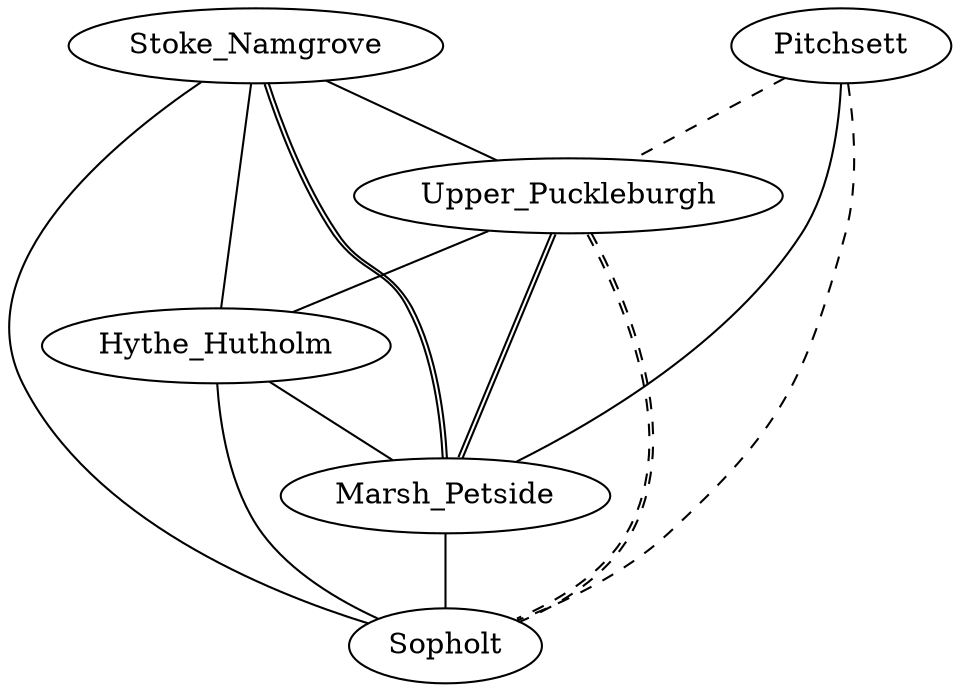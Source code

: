 graph Towns {
    Stoke_Namgrove
    Upper_Puckleburgh
    Hythe_Hutholm
    Marsh_Petside
    Sopholt
    Pitchsett

    Stoke_Namgrove -- Hythe_Hutholm
    Stoke_Namgrove -- Upper_Puckleburgh
    Upper_Puckleburgh -- Hythe_Hutholm
    Hythe_Hutholm -- Marsh_Petside
    Marsh_Petside -- Upper_Puckleburgh [color="black:black"]
    Marsh_Petside -- Sopholt
    Marsh_Petside -- Stoke_Namgrove [color="black:black"]
    Upper_Puckleburgh -- Sopholt [style="dashed",color="black:black"]
    Stoke_Namgrove -- Sopholt
    Sopholt -- Hythe_Hutholm
    Pitchsett -- Marsh_Petside
    Pitchsett -- Upper_Puckleburgh [style="dashed"]
    Pitchsett -- Sopholt [style="dashed"]
}
